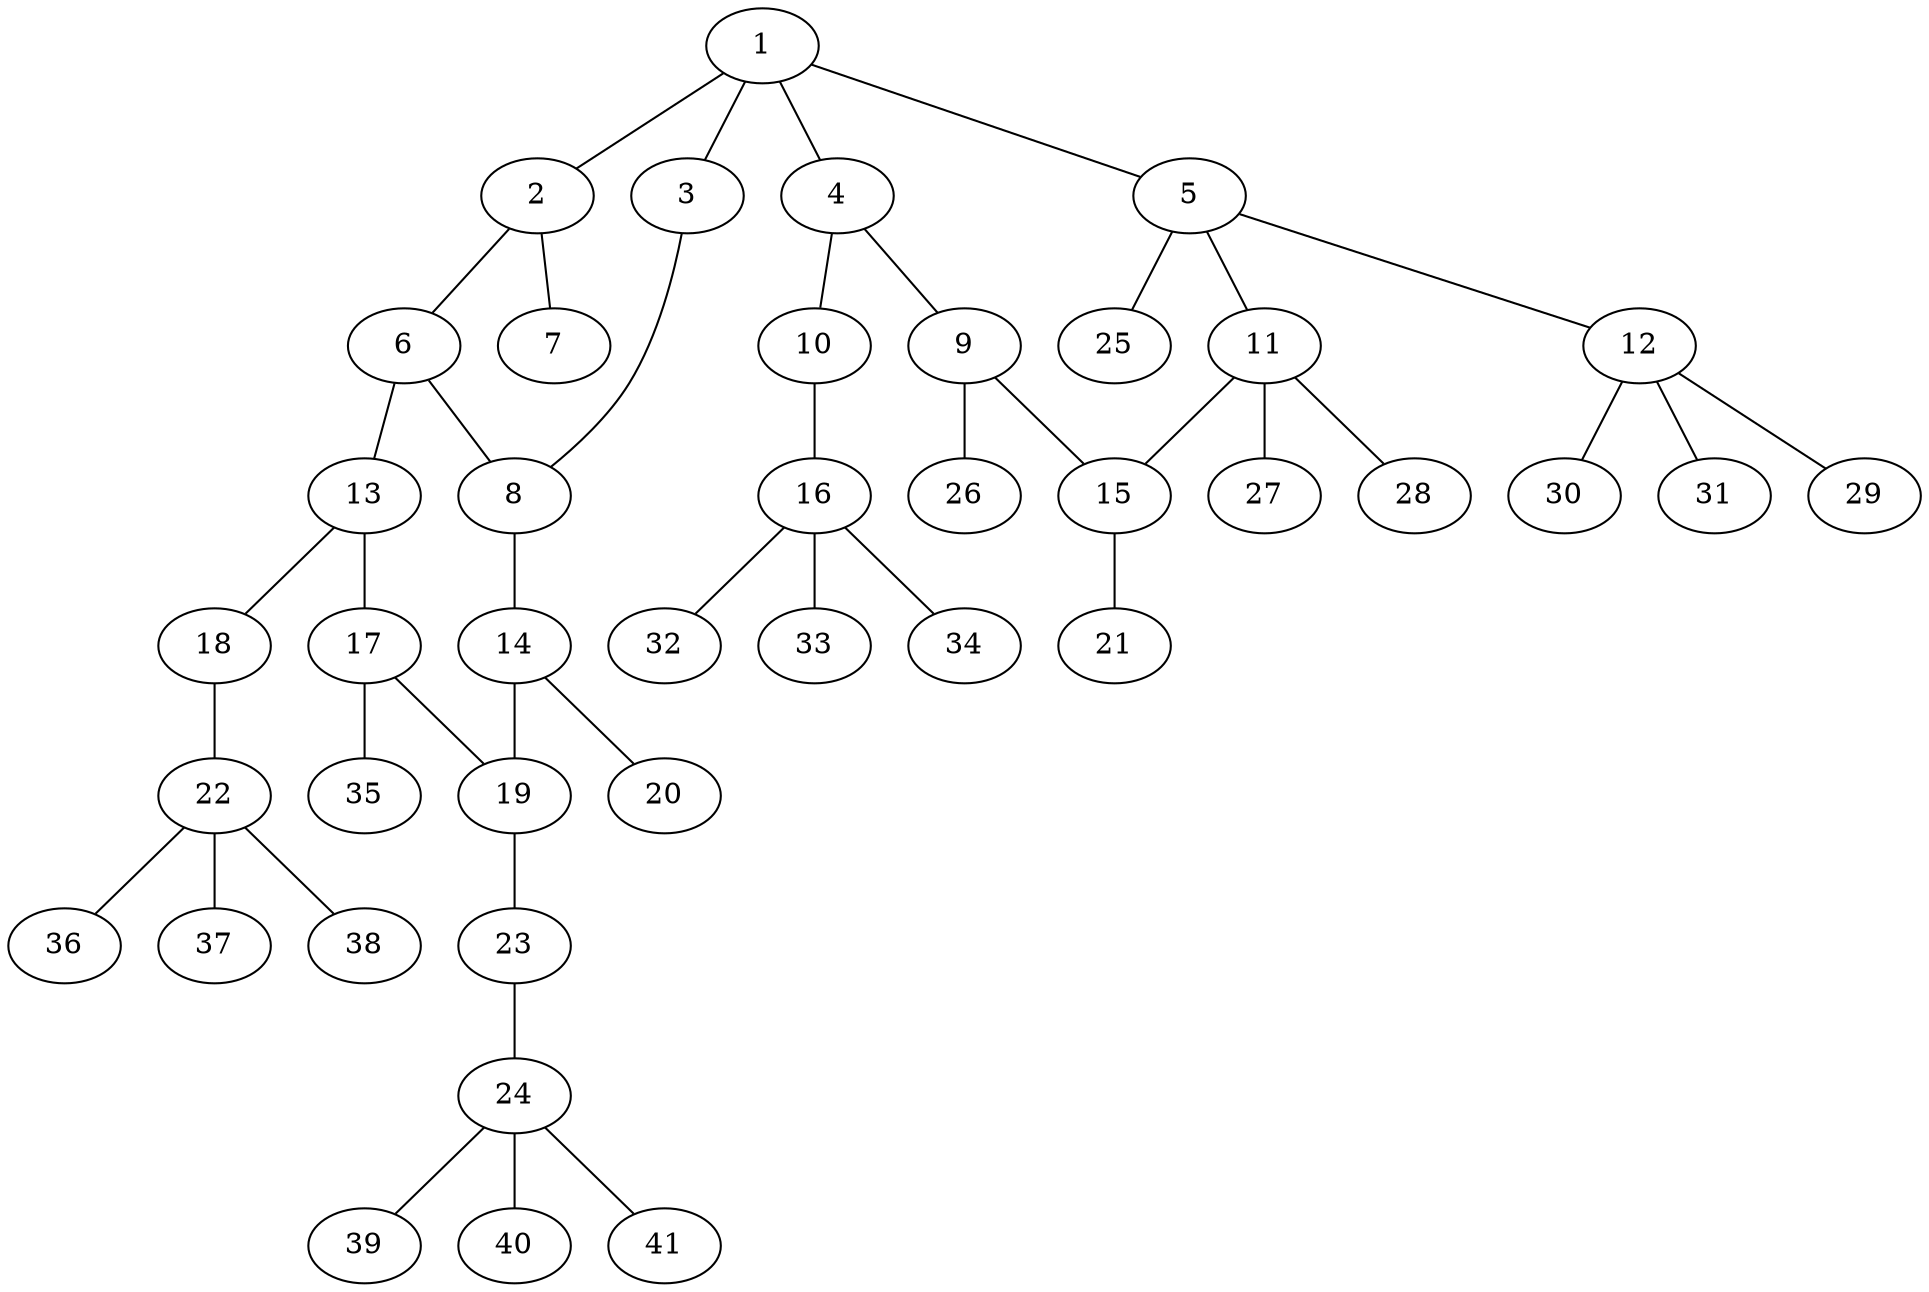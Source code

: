 graph molecule_1617 {
	1	 [chem=C];
	2	 [chem=C];
	1 -- 2	 [valence=1];
	3	 [chem=O];
	1 -- 3	 [valence=1];
	4	 [chem=C];
	1 -- 4	 [valence=1];
	5	 [chem=C];
	1 -- 5	 [valence=1];
	6	 [chem=C];
	2 -- 6	 [valence=1];
	7	 [chem=O];
	2 -- 7	 [valence=2];
	8	 [chem=C];
	3 -- 8	 [valence=1];
	9	 [chem=C];
	4 -- 9	 [valence=2];
	10	 [chem=O];
	4 -- 10	 [valence=1];
	11	 [chem=C];
	5 -- 11	 [valence=1];
	12	 [chem=C];
	5 -- 12	 [valence=1];
	25	 [chem=H];
	5 -- 25	 [valence=1];
	6 -- 8	 [valence=2];
	13	 [chem=C];
	6 -- 13	 [valence=1];
	14	 [chem=C];
	8 -- 14	 [valence=1];
	15	 [chem=C];
	9 -- 15	 [valence=1];
	26	 [chem=H];
	9 -- 26	 [valence=1];
	16	 [chem=C];
	10 -- 16	 [valence=1];
	11 -- 15	 [valence=1];
	27	 [chem=H];
	11 -- 27	 [valence=1];
	28	 [chem=H];
	11 -- 28	 [valence=1];
	29	 [chem=H];
	12 -- 29	 [valence=1];
	30	 [chem=H];
	12 -- 30	 [valence=1];
	31	 [chem=H];
	12 -- 31	 [valence=1];
	17	 [chem=C];
	13 -- 17	 [valence=2];
	18	 [chem=O];
	13 -- 18	 [valence=1];
	19	 [chem=C];
	14 -- 19	 [valence=2];
	20	 [chem=Cl];
	14 -- 20	 [valence=1];
	21	 [chem=O];
	15 -- 21	 [valence=2];
	32	 [chem=H];
	16 -- 32	 [valence=1];
	33	 [chem=H];
	16 -- 33	 [valence=1];
	34	 [chem=H];
	16 -- 34	 [valence=1];
	17 -- 19	 [valence=1];
	35	 [chem=H];
	17 -- 35	 [valence=1];
	22	 [chem=C];
	18 -- 22	 [valence=1];
	23	 [chem=O];
	19 -- 23	 [valence=1];
	36	 [chem=H];
	22 -- 36	 [valence=1];
	37	 [chem=H];
	22 -- 37	 [valence=1];
	38	 [chem=H];
	22 -- 38	 [valence=1];
	24	 [chem=C];
	23 -- 24	 [valence=1];
	39	 [chem=H];
	24 -- 39	 [valence=1];
	40	 [chem=H];
	24 -- 40	 [valence=1];
	41	 [chem=H];
	24 -- 41	 [valence=1];
}
